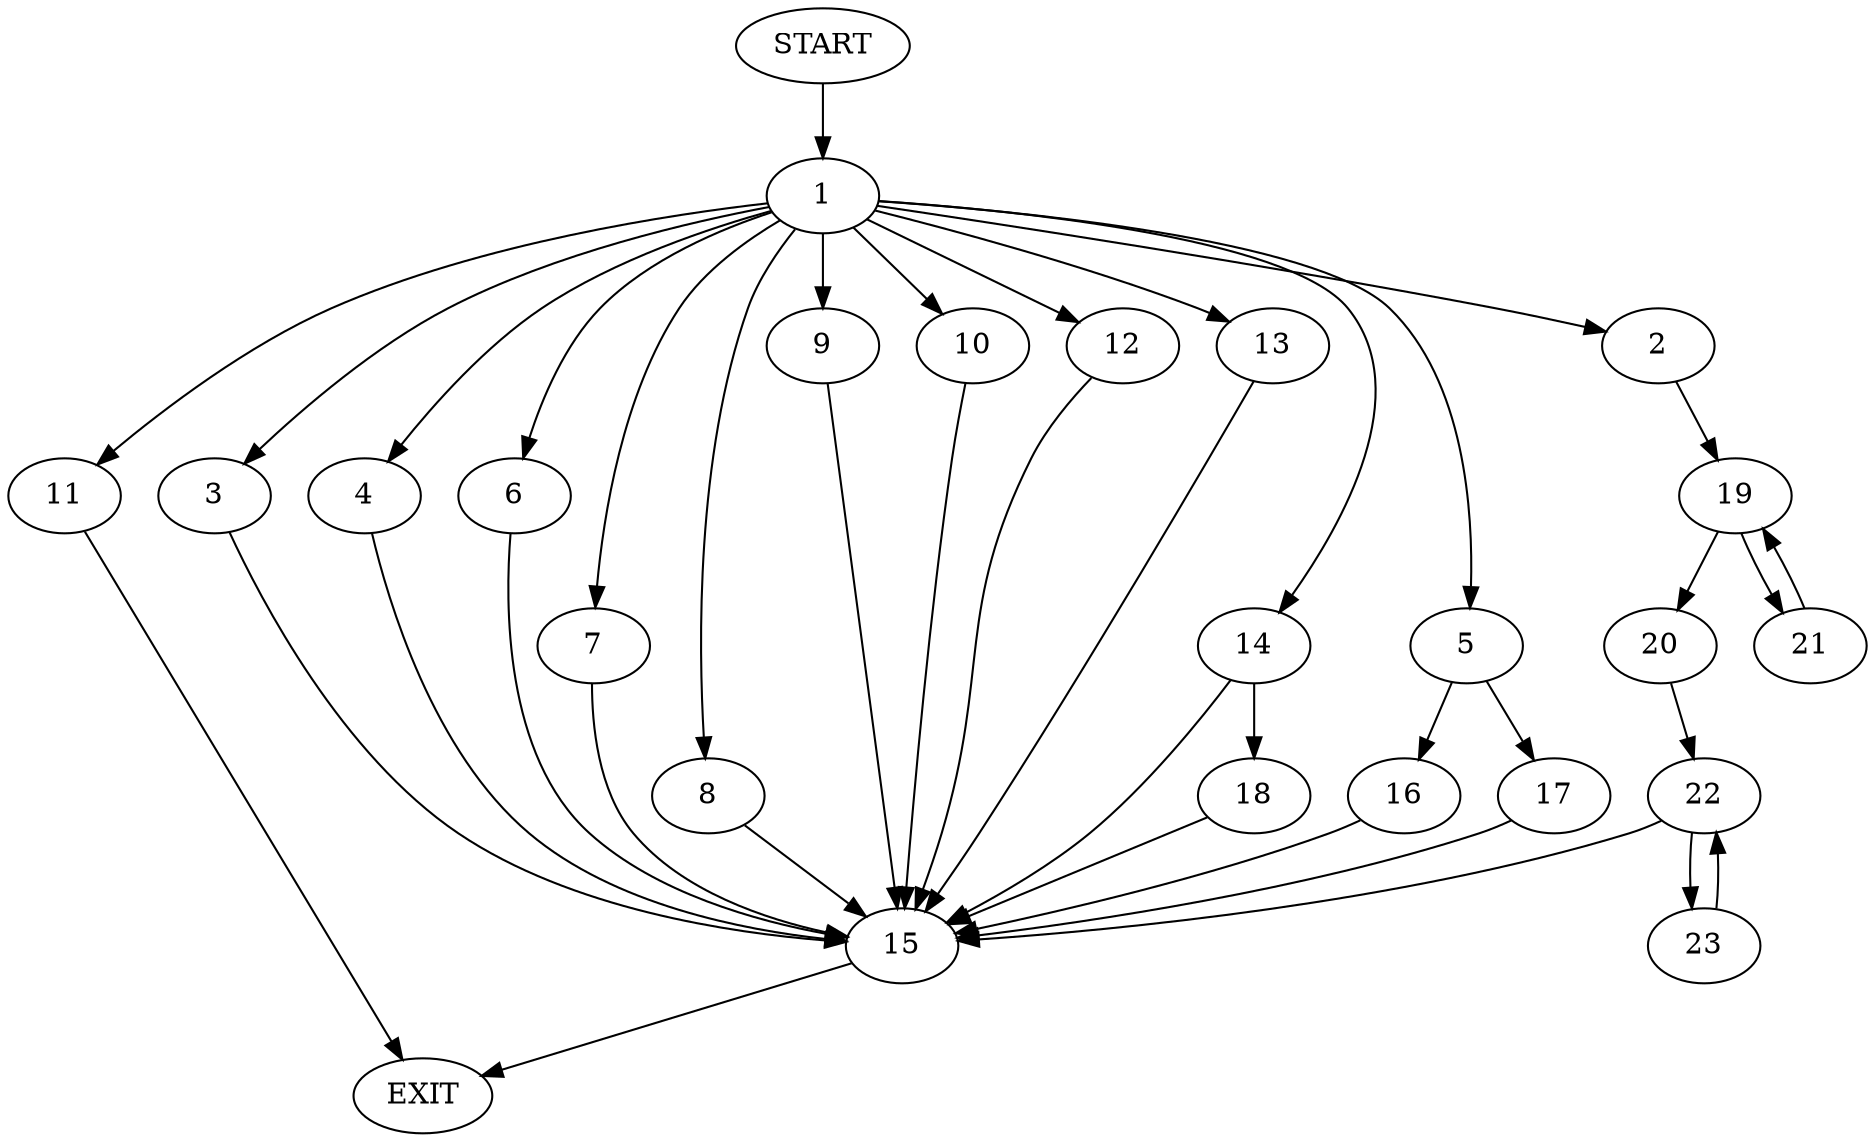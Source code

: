 digraph {
0 [label="START"]
24 [label="EXIT"]
0 -> 1
1 -> 2
1 -> 3
1 -> 4
1 -> 5
1 -> 6
1 -> 7
1 -> 8
1 -> 9
1 -> 10
1 -> 11
1 -> 12
1 -> 13
1 -> 14
9 -> 15
10 -> 15
5 -> 16
5 -> 17
7 -> 15
3 -> 15
11 -> 24
14 -> 15
14 -> 18
4 -> 15
8 -> 15
2 -> 19
6 -> 15
12 -> 15
13 -> 15
15 -> 24
19 -> 20
19 -> 21
21 -> 19
20 -> 22
22 -> 15
22 -> 23
23 -> 22
17 -> 15
16 -> 15
18 -> 15
}
